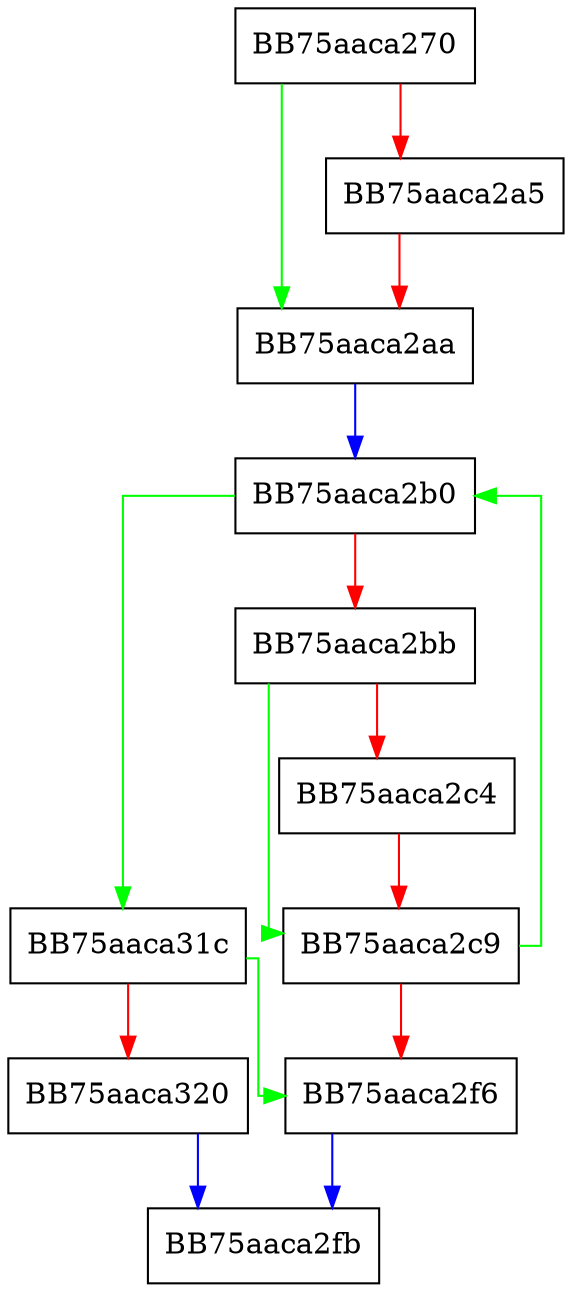 digraph getbits {
  node [shape="box"];
  graph [splines=ortho];
  BB75aaca270 -> BB75aaca2aa [color="green"];
  BB75aaca270 -> BB75aaca2a5 [color="red"];
  BB75aaca2a5 -> BB75aaca2aa [color="red"];
  BB75aaca2aa -> BB75aaca2b0 [color="blue"];
  BB75aaca2b0 -> BB75aaca31c [color="green"];
  BB75aaca2b0 -> BB75aaca2bb [color="red"];
  BB75aaca2bb -> BB75aaca2c9 [color="green"];
  BB75aaca2bb -> BB75aaca2c4 [color="red"];
  BB75aaca2c4 -> BB75aaca2c9 [color="red"];
  BB75aaca2c9 -> BB75aaca2b0 [color="green"];
  BB75aaca2c9 -> BB75aaca2f6 [color="red"];
  BB75aaca2f6 -> BB75aaca2fb [color="blue"];
  BB75aaca31c -> BB75aaca2f6 [color="green"];
  BB75aaca31c -> BB75aaca320 [color="red"];
  BB75aaca320 -> BB75aaca2fb [color="blue"];
}